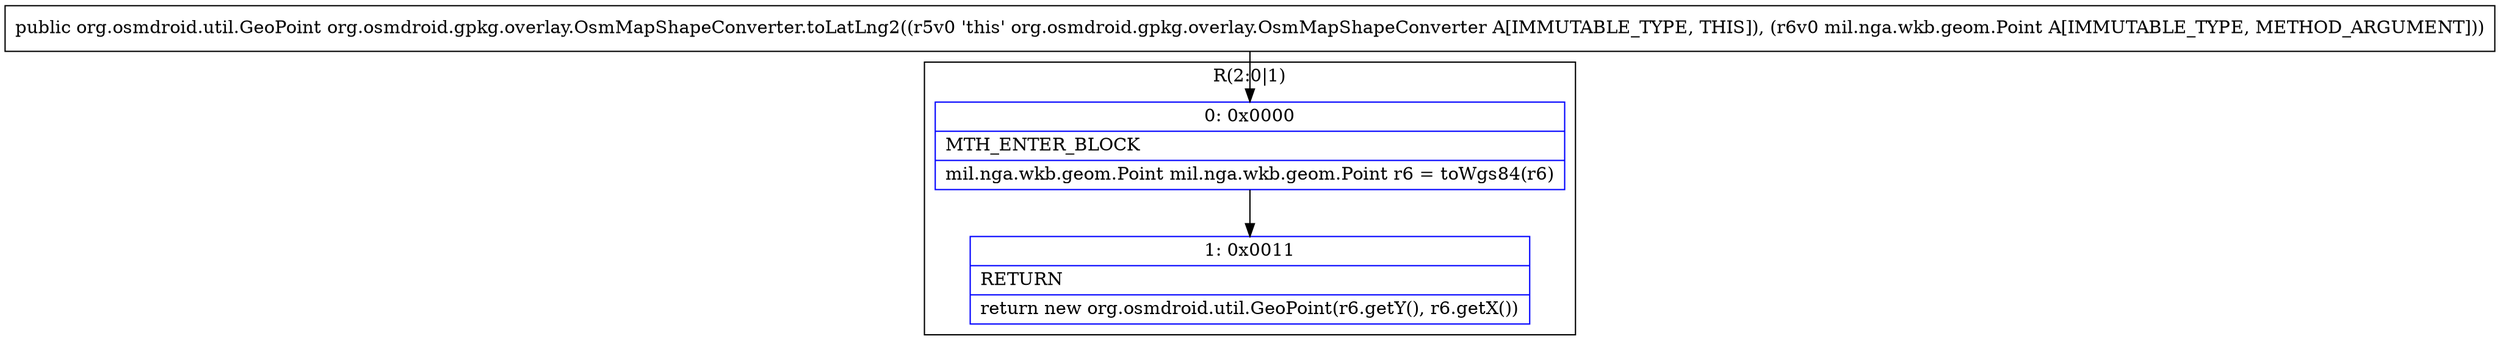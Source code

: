 digraph "CFG fororg.osmdroid.gpkg.overlay.OsmMapShapeConverter.toLatLng2(Lmil\/nga\/wkb\/geom\/Point;)Lorg\/osmdroid\/util\/GeoPoint;" {
subgraph cluster_Region_1100279642 {
label = "R(2:0|1)";
node [shape=record,color=blue];
Node_0 [shape=record,label="{0\:\ 0x0000|MTH_ENTER_BLOCK\l|mil.nga.wkb.geom.Point mil.nga.wkb.geom.Point r6 = toWgs84(r6)\l}"];
Node_1 [shape=record,label="{1\:\ 0x0011|RETURN\l|return new org.osmdroid.util.GeoPoint(r6.getY(), r6.getX())\l}"];
}
MethodNode[shape=record,label="{public org.osmdroid.util.GeoPoint org.osmdroid.gpkg.overlay.OsmMapShapeConverter.toLatLng2((r5v0 'this' org.osmdroid.gpkg.overlay.OsmMapShapeConverter A[IMMUTABLE_TYPE, THIS]), (r6v0 mil.nga.wkb.geom.Point A[IMMUTABLE_TYPE, METHOD_ARGUMENT])) }"];
MethodNode -> Node_0;
Node_0 -> Node_1;
}

